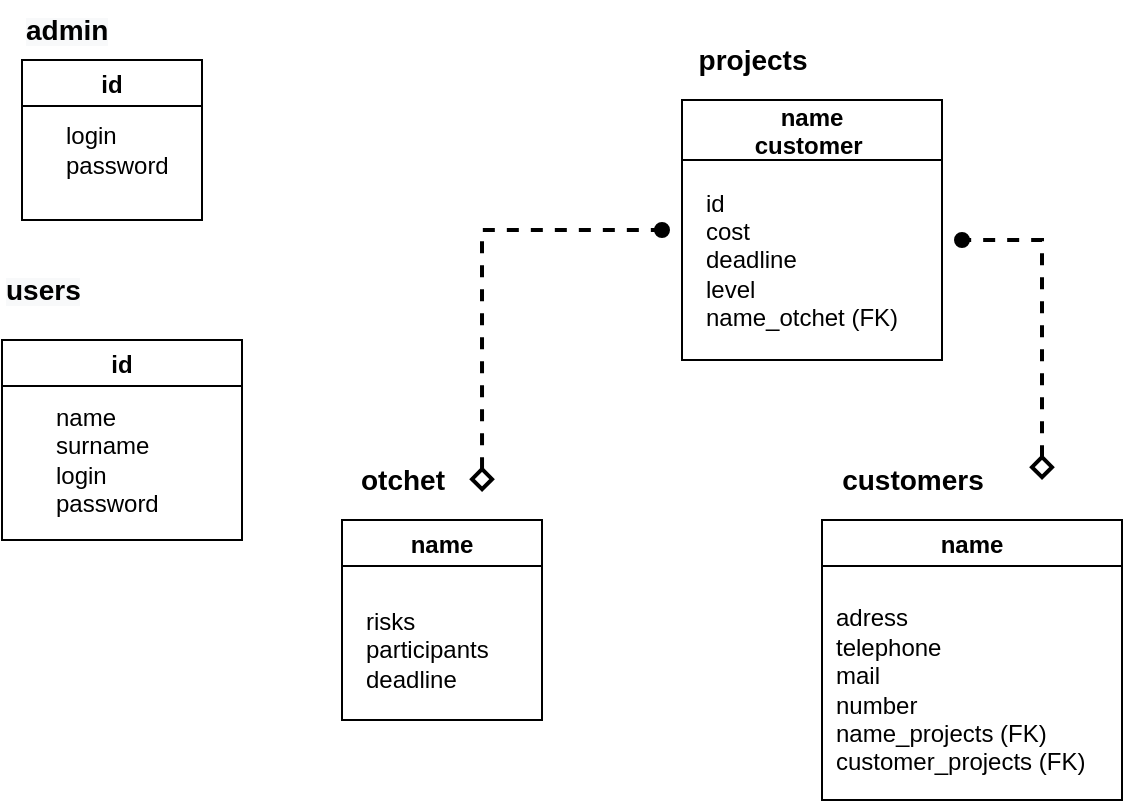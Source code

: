 <mxfile version="13.9.9" type="device"><diagram id="R2lEEEUBdFMjLlhIrx00" name="Page-1"><mxGraphModel dx="1442" dy="822" grid="1" gridSize="10" guides="1" tooltips="1" connect="1" arrows="1" fold="1" page="1" pageScale="1" pageWidth="850" pageHeight="1100" math="0" shadow="0" extFonts="Permanent Marker^https://fonts.googleapis.com/css?family=Permanent+Marker"><root><mxCell id="0"/><mxCell id="1" parent="0"/><mxCell id="otCS5exCtrLdOJpUHZA9-14" value="name" style="swimlane;" parent="1" vertex="1"><mxGeometry x="210" y="290" width="100" height="100" as="geometry"/></mxCell><mxCell id="otCS5exCtrLdOJpUHZA9-15" value="risks&lt;br&gt;participants&lt;br&gt;deadline" style="text;html=1;align=left;verticalAlign=middle;resizable=0;points=[];autosize=1;" parent="otCS5exCtrLdOJpUHZA9-14" vertex="1"><mxGeometry x="10" y="40" width="80" height="50" as="geometry"/></mxCell><mxCell id="otCS5exCtrLdOJpUHZA9-16" value="&lt;b&gt;&lt;font style=&quot;font-size: 14px&quot;&gt;otchet&lt;/font&gt;&lt;/b&gt;" style="text;html=1;align=center;verticalAlign=middle;resizable=0;points=[];autosize=1;" parent="1" vertex="1"><mxGeometry x="210" y="260" width="60" height="20" as="geometry"/></mxCell><mxCell id="otCS5exCtrLdOJpUHZA9-17" value="name&#10;customer " style="swimlane;startSize=30;" parent="1" vertex="1"><mxGeometry x="380" y="80" width="130" height="130" as="geometry"/></mxCell><mxCell id="otCS5exCtrLdOJpUHZA9-18" value="id&lt;br&gt;cost&lt;br&gt;deadline&lt;br&gt;level&lt;br&gt;name_otchet (FK)" style="text;html=1;align=left;verticalAlign=middle;resizable=0;points=[];autosize=1;" parent="otCS5exCtrLdOJpUHZA9-17" vertex="1"><mxGeometry x="10" y="40" width="110" height="80" as="geometry"/></mxCell><mxCell id="otCS5exCtrLdOJpUHZA9-19" value="&lt;b&gt;&lt;font style=&quot;font-size: 14px&quot;&gt;projects&lt;/font&gt;&lt;/b&gt;" style="text;html=1;align=center;verticalAlign=middle;resizable=0;points=[];autosize=1;" parent="1" vertex="1"><mxGeometry x="380" y="50" width="70" height="20" as="geometry"/></mxCell><mxCell id="otCS5exCtrLdOJpUHZA9-20" value="id" style="swimlane;" parent="1" vertex="1"><mxGeometry x="50" y="60" width="90" height="80" as="geometry"/></mxCell><mxCell id="otCS5exCtrLdOJpUHZA9-21" value="login&lt;br&gt;password" style="text;html=1;align=left;verticalAlign=middle;resizable=0;points=[];autosize=1;" parent="otCS5exCtrLdOJpUHZA9-20" vertex="1"><mxGeometry x="20" y="30" width="70" height="30" as="geometry"/></mxCell><mxCell id="otCS5exCtrLdOJpUHZA9-22" value="&lt;b style=&quot;color: rgb(0 , 0 , 0) ; font-family: &amp;#34;helvetica&amp;#34; ; font-size: 12px ; font-style: normal ; letter-spacing: normal ; text-align: center ; text-indent: 0px ; text-transform: none ; word-spacing: 0px ; background-color: rgb(248 , 249 , 250)&quot;&gt;&lt;font style=&quot;font-size: 14px&quot;&gt;admin&lt;/font&gt;&lt;/b&gt;" style="text;whiteSpace=wrap;html=1;" parent="1" vertex="1"><mxGeometry x="50" y="30" width="70" height="30" as="geometry"/></mxCell><mxCell id="otCS5exCtrLdOJpUHZA9-23" value="id" style="swimlane;" parent="1" vertex="1"><mxGeometry x="40" y="200" width="120" height="100" as="geometry"/></mxCell><mxCell id="otCS5exCtrLdOJpUHZA9-24" value="name&lt;br&gt;surname&lt;br&gt;login&lt;br&gt;password" style="text;html=1;align=left;verticalAlign=middle;resizable=0;points=[];autosize=1;" parent="1" vertex="1"><mxGeometry x="65" y="230" width="70" height="60" as="geometry"/></mxCell><mxCell id="otCS5exCtrLdOJpUHZA9-25" value="&lt;b style=&quot;color: rgb(0 , 0 , 0) ; font-size: 12px ; font-style: normal ; letter-spacing: normal ; text-indent: 0px ; text-transform: none ; word-spacing: 0px ; font-family: &amp;#34;helvetica&amp;#34; ; text-align: center ; background-color: rgb(248 , 249 , 250)&quot;&gt;&lt;font style=&quot;font-size: 14px&quot;&gt;users&lt;/font&gt;&lt;/b&gt;" style="text;whiteSpace=wrap;html=1;" parent="1" vertex="1"><mxGeometry x="40" y="160" width="70" height="30" as="geometry"/></mxCell><mxCell id="otCS5exCtrLdOJpUHZA9-26" value="name" style="swimlane;" parent="1" vertex="1"><mxGeometry x="450" y="290" width="150" height="140" as="geometry"/></mxCell><mxCell id="otCS5exCtrLdOJpUHZA9-27" value="adress&lt;br&gt;telephone&lt;br&gt;mail&lt;br&gt;number&lt;br&gt;name_projects (FK)&lt;br&gt;customer_projects (FK)" style="text;html=1;align=left;verticalAlign=middle;resizable=0;points=[];autosize=1;" parent="otCS5exCtrLdOJpUHZA9-26" vertex="1"><mxGeometry x="5" y="40" width="140" height="90" as="geometry"/></mxCell><mxCell id="otCS5exCtrLdOJpUHZA9-28" value="&lt;b&gt;&lt;font style=&quot;font-size: 14px&quot;&gt;customers&lt;/font&gt;&lt;/b&gt;" style="text;html=1;align=center;verticalAlign=middle;resizable=0;points=[];autosize=1;" parent="1" vertex="1"><mxGeometry x="450" y="260" width="90" height="20" as="geometry"/></mxCell><mxCell id="CS0gB5-4pefJmiMTBpxn-2" value="" style="endArrow=oval;startArrow=diamond;html=1;startFill=0;endFill=1;targetPerimeterSpacing=9;sourcePerimeterSpacing=9;startSize=8;dashed=1;rounded=0;strokeWidth=2;jumpSize=4;jumpStyle=gap;exitX=1.167;exitY=0.8;exitDx=0;exitDy=0;exitPerimeter=0;" edge="1" parent="1" source="otCS5exCtrLdOJpUHZA9-16"><mxGeometry width="50" height="50" relative="1" as="geometry"><mxPoint x="280" y="250" as="sourcePoint"/><mxPoint x="370" y="145" as="targetPoint"/><Array as="points"><mxPoint x="280" y="145"/></Array></mxGeometry></mxCell><mxCell id="CS0gB5-4pefJmiMTBpxn-4" value="" style="endArrow=oval;startArrow=diamond;html=1;startFill=0;endFill=1;targetPerimeterSpacing=9;sourcePerimeterSpacing=9;startSize=8;dashed=1;rounded=0;strokeWidth=2;jumpSize=4;jumpStyle=gap;" edge="1" parent="1"><mxGeometry width="50" height="50" relative="1" as="geometry"><mxPoint x="560" y="270" as="sourcePoint"/><mxPoint x="520" y="150" as="targetPoint"/><Array as="points"><mxPoint x="560" y="150"/></Array></mxGeometry></mxCell></root></mxGraphModel></diagram></mxfile>